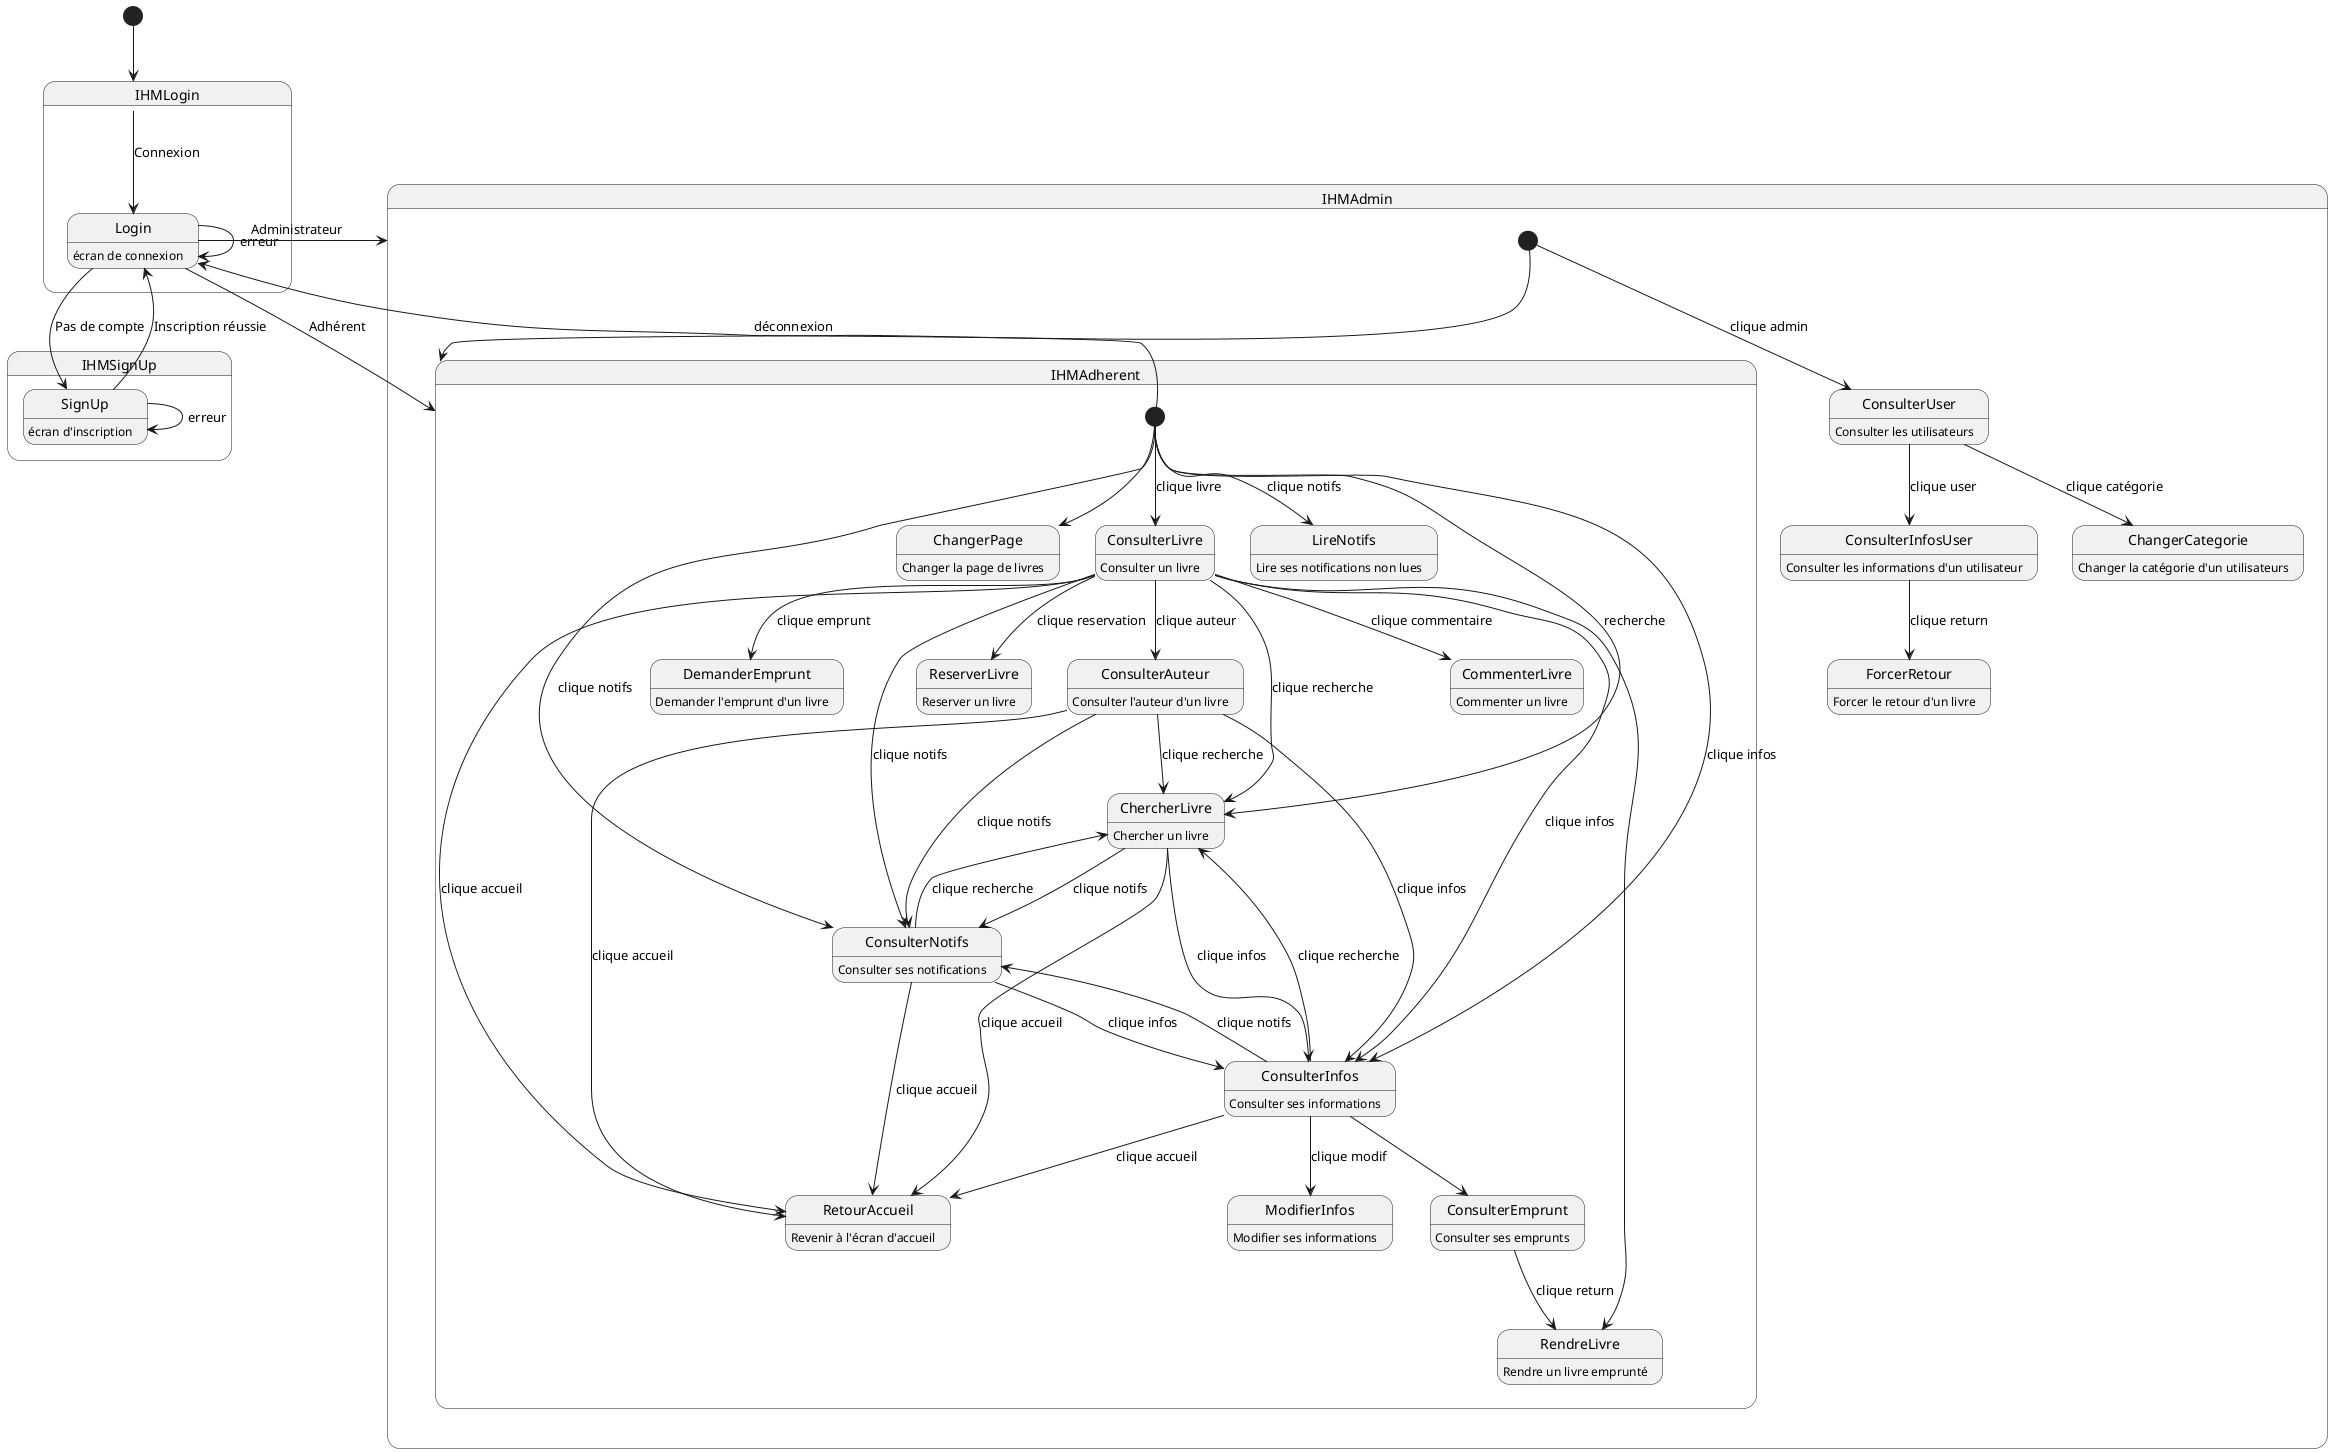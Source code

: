@startuml

state IHMLogin {
  state Login : écran de connexion
}

state IHMSignUp {
  state SignUp : écran d'inscription
}

state IHMAdmin {
  state ConsulterUser: Consulter les utilisateurs
  state ChangerCategorie: Changer la catégorie d'un utilisateurs
  state ConsulterInfosUser: Consulter les informations d'un utilisateur
  state ForcerRetour: Forcer le retour d'un livre

  [*] --> IHMAdherent
  [*] --> ConsulterUser: clique admin
  ConsulterUser --> ChangerCategorie: clique catégorie
  ConsulterUser --> ConsulterInfosUser: clique user
  ConsulterInfosUser --> ForcerRetour: clique return
}

state IHMAdherent {
  state RetourAccueil : Revenir à l'écran d'accueil
  state ChercherLivre : Chercher un livre
  state ChangerPage : Changer la page de livres

  state ConsulterLivre : Consulter un livre
  state DemanderEmprunt : Demander l'emprunt d'un livre
  state RendreLivre : Rendre un livre emprunté
  state ReserverLivre : Reserver un livre
  state CommenterLivre : Commenter un livre

  state ConsulterAuteur : Consulter l'auteur d'un livre

  state LireNotifs: Lire ses notifications non lues
  state ConsulterNotifs : Consulter ses notifications

  state ConsulterInfos : Consulter ses informations
  state ModifierInfos: Modifier ses informations
  state ConsulterEmprunt: Consulter ses emprunts

  [*] --> ChangerPage

  [*] --> ChercherLivre: recherche
  ChercherLivre --> RetourAccueil: clique accueil
  ChercherLivre --> ConsulterNotifs: clique notifs
  ChercherLivre --> ConsulterInfos: clique infos

  [*] --> ConsulterLivre: clique livre
  ConsulterLivre --> DemanderEmprunt: clique emprunt
  ConsulterLivre --> RendreLivre
  ConsulterLivre --> ReserverLivre: clique reservation
  ConsulterLivre --> CommenterLivre: clique commentaire
  ConsulterLivre --> RetourAccueil: clique accueil
  ConsulterLivre --> ChercherLivre: clique recherche
  ConsulterLivre --> ConsulterNotifs: clique notifs
  ConsulterLivre --> ConsulterInfos: clique infos

  ConsulterLivre --> ConsulterAuteur: clique auteur
  ConsulterAuteur --> RetourAccueil: clique accueil
  ConsulterAuteur --> ChercherLivre: clique recherche
  ConsulterAuteur --> ConsulterNotifs: clique notifs
  ConsulterAuteur --> ConsulterInfos: clique infos

  [*] --> LireNotifs: clique notifs
  [*] --> ConsulterNotifs: clique notifs
  ConsulterNotifs --> RetourAccueil: clique accueil
  ConsulterNotifs --> ChercherLivre: clique recherche
  ConsulterNotifs --> ConsulterInfos: clique infos

  [*] --> ConsulterInfos: clique infos
  ConsulterInfos --> ModifierInfos: clique modif
  ConsulterInfos --> ConsulterEmprunt
  ConsulterInfos --> RetourAccueil: clique accueil
  ConsulterInfos --> ChercherLivre: clique recherche
  ConsulterInfos --> ConsulterNotifs: clique notifs

  ConsulterEmprunt --> RendreLivre: clique return

  [*] --> Login: déconnexion
}

[*] --> IHMLogin
IHMLogin --> Login: Connexion
Login --> Login : erreur
Login --> SignUp : Pas de compte
SignUp --> SignUp : erreur
SignUp --> Login : Inscription réussie
Login --> IHMAdmin : Administrateur
Login --> IHMAdherent : Adhérent


@enduml
